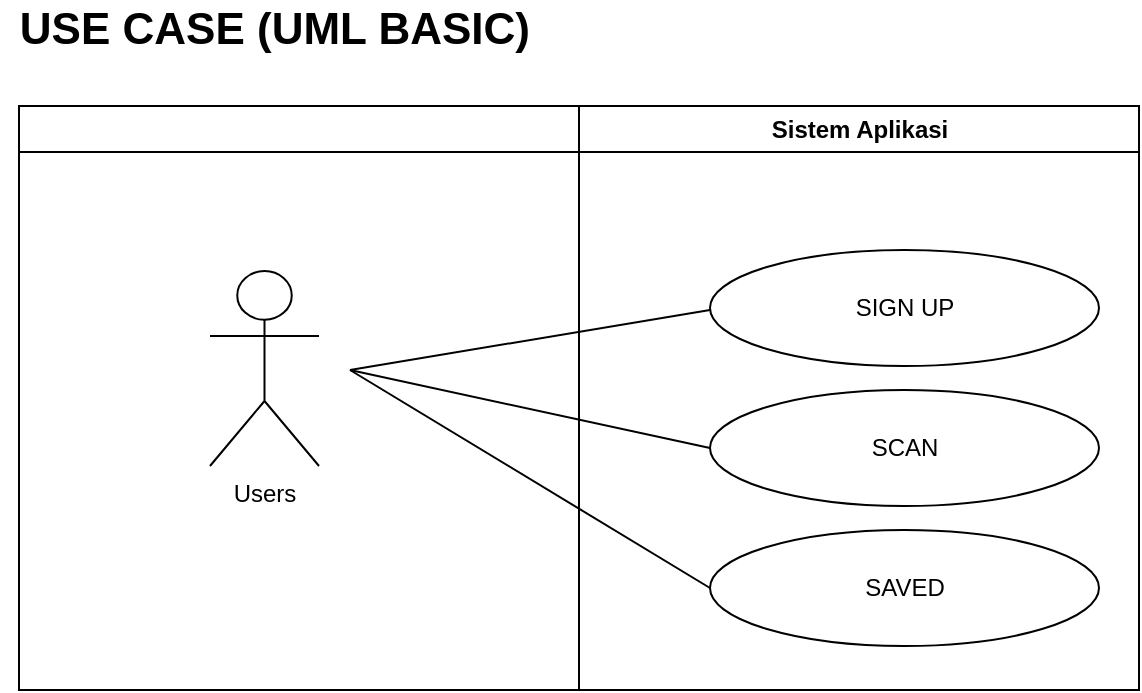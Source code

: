 <mxfile version="18.1.1" type="github" pages="2">
  <diagram name="Page-1" id="e7e014a7-5840-1c2e-5031-d8a46d1fe8dd">
    <mxGraphModel dx="1113" dy="759" grid="1" gridSize="10" guides="1" tooltips="1" connect="1" arrows="1" fold="1" page="1" pageScale="1" pageWidth="1169" pageHeight="826" background="none" math="0" shadow="0">
      <root>
        <mxCell id="0" />
        <mxCell id="1" parent="0" />
        <mxCell id="2" value="" style="swimlane;whiteSpace=wrap" parent="1" vertex="1">
          <mxGeometry x="164.5" y="128" width="280" height="292" as="geometry">
            <mxRectangle x="164.5" y="128" width="50" height="40" as="alternateBounds" />
          </mxGeometry>
        </mxCell>
        <mxCell id="Xzo4fJmhmjysFuAdmDYN-41" value="Users" style="shape=umlActor;verticalLabelPosition=bottom;verticalAlign=top;html=1;" vertex="1" parent="2">
          <mxGeometry x="95.5" y="82.5" width="54.5" height="97.5" as="geometry" />
        </mxCell>
        <mxCell id="Xzo4fJmhmjysFuAdmDYN-46" value="" style="endArrow=none;html=1;rounded=0;" edge="1" parent="2">
          <mxGeometry width="50" height="50" relative="1" as="geometry">
            <mxPoint x="165.5" y="132" as="sourcePoint" />
            <mxPoint x="345.5" y="102" as="targetPoint" />
          </mxGeometry>
        </mxCell>
        <mxCell id="Xzo4fJmhmjysFuAdmDYN-47" value="" style="endArrow=none;html=1;rounded=0;entryX=0;entryY=0.5;entryDx=0;entryDy=0;" edge="1" parent="2" target="Xzo4fJmhmjysFuAdmDYN-48">
          <mxGeometry width="50" height="50" relative="1" as="geometry">
            <mxPoint x="165.5" y="132" as="sourcePoint" />
            <mxPoint x="345.5" y="162" as="targetPoint" />
          </mxGeometry>
        </mxCell>
        <mxCell id="Xzo4fJmhmjysFuAdmDYN-49" value="" style="endArrow=none;html=1;rounded=0;entryX=0;entryY=0.5;entryDx=0;entryDy=0;" edge="1" parent="2" target="Xzo4fJmhmjysFuAdmDYN-50">
          <mxGeometry width="50" height="50" relative="1" as="geometry">
            <mxPoint x="165.5" y="132" as="sourcePoint" />
            <mxPoint x="335.5" y="222" as="targetPoint" />
          </mxGeometry>
        </mxCell>
        <mxCell id="3" value="Sistem Aplikasi" style="swimlane;whiteSpace=wrap" parent="1" vertex="1">
          <mxGeometry x="444.5" y="128" width="280" height="292" as="geometry" />
        </mxCell>
        <mxCell id="Xzo4fJmhmjysFuAdmDYN-45" value="SIGN UP" style="ellipse;whiteSpace=wrap;html=1;" vertex="1" parent="3">
          <mxGeometry x="65.5" y="72" width="194.5" height="58" as="geometry" />
        </mxCell>
        <mxCell id="Xzo4fJmhmjysFuAdmDYN-48" value="SCAN" style="ellipse;whiteSpace=wrap;html=1;" vertex="1" parent="3">
          <mxGeometry x="65.5" y="142" width="194.5" height="58" as="geometry" />
        </mxCell>
        <mxCell id="Xzo4fJmhmjysFuAdmDYN-50" value="SAVED" style="ellipse;whiteSpace=wrap;html=1;" vertex="1" parent="3">
          <mxGeometry x="65.5" y="212" width="194.5" height="58" as="geometry" />
        </mxCell>
        <mxCell id="Xzo4fJmhmjysFuAdmDYN-52" value="USE CASE (UML BASIC)&amp;nbsp;" style="text;html=1;align=center;verticalAlign=middle;resizable=0;points=[];autosize=1;strokeColor=none;fillColor=none;fontStyle=1;fontSize=22;" vertex="1" parent="1">
          <mxGeometry x="155" y="75" width="280" height="30" as="geometry" />
        </mxCell>
      </root>
    </mxGraphModel>
  </diagram>
  <diagram id="IL90Pd959c-xYDQCp_9t" name="Page-2">
    <mxGraphModel dx="946" dy="2983" grid="1" gridSize="10" guides="1" tooltips="1" connect="1" arrows="1" fold="1" page="1" pageScale="1" pageWidth="827" pageHeight="1169" math="0" shadow="0">
      <root>
        <mxCell id="0" />
        <mxCell id="1" parent="0" />
        <mxCell id="5AWMO0e-4byXjFMVWm9E-1" value="&lt;span style=&quot;font-size: 12px;&quot;&gt;START&lt;/span&gt;" style="ellipse;whiteSpace=wrap;html=1;fontSize=22;" vertex="1" parent="1">
          <mxGeometry x="320" y="-2215" width="170" height="55" as="geometry" />
        </mxCell>
        <mxCell id="5AWMO0e-4byXjFMVWm9E-2" value="FLOWCHART&amp;nbsp;" style="text;html=1;align=center;verticalAlign=middle;resizable=0;points=[];autosize=1;strokeColor=none;fillColor=none;fontSize=22;fontStyle=1" vertex="1" parent="1">
          <mxGeometry x="80" y="-2250" width="160" height="30" as="geometry" />
        </mxCell>
        <mxCell id="5AWMO0e-4byXjFMVWm9E-4" value="SIGN UP SCREEN" style="rounded=0;whiteSpace=wrap;html=1;fontSize=12;" vertex="1" parent="1">
          <mxGeometry x="320" y="-2110" width="170" height="20" as="geometry" />
        </mxCell>
        <mxCell id="5AWMO0e-4byXjFMVWm9E-5" value="" style="endArrow=none;html=1;rounded=0;fontSize=12;entryX=0.506;entryY=1.017;entryDx=0;entryDy=0;exitX=0.506;exitY=-0.017;exitDx=0;exitDy=0;exitPerimeter=0;entryPerimeter=0;" edge="1" parent="1" source="5AWMO0e-4byXjFMVWm9E-6" target="5AWMO0e-4byXjFMVWm9E-4">
          <mxGeometry width="50" height="50" relative="1" as="geometry">
            <mxPoint x="407.75" y="-2040" as="sourcePoint" />
            <mxPoint x="407.25" y="-2090" as="targetPoint" />
          </mxGeometry>
        </mxCell>
        <mxCell id="5AWMO0e-4byXjFMVWm9E-6" value="SIGN IN SCREEN" style="rounded=0;whiteSpace=wrap;html=1;fontSize=12;" vertex="1" parent="1">
          <mxGeometry x="320" y="-2040" width="170" height="20" as="geometry" />
        </mxCell>
        <mxCell id="5AWMO0e-4byXjFMVWm9E-8" value="" style="endArrow=none;html=1;rounded=0;fontSize=12;" edge="1" parent="1">
          <mxGeometry width="50" height="50" relative="1" as="geometry">
            <mxPoint x="490" y="-2100.42" as="sourcePoint" />
            <mxPoint x="590" y="-2100" as="targetPoint" />
          </mxGeometry>
        </mxCell>
        <mxCell id="5AWMO0e-4byXjFMVWm9E-9" value="" style="endArrow=none;html=1;rounded=0;fontSize=12;" edge="1" parent="1">
          <mxGeometry width="50" height="50" relative="1" as="geometry">
            <mxPoint x="590" y="-2100" as="sourcePoint" />
            <mxPoint x="590" y="-2029.58" as="targetPoint" />
          </mxGeometry>
        </mxCell>
        <mxCell id="5AWMO0e-4byXjFMVWm9E-10" value="" style="endArrow=none;html=1;rounded=0;fontSize=12;" edge="1" parent="1">
          <mxGeometry width="50" height="50" relative="1" as="geometry">
            <mxPoint x="490" y="-2030.42" as="sourcePoint" />
            <mxPoint x="590" y="-2030" as="targetPoint" />
          </mxGeometry>
        </mxCell>
        <mxCell id="5AWMO0e-4byXjFMVWm9E-11" value="OR" style="text;html=1;align=center;verticalAlign=middle;resizable=0;points=[];autosize=1;strokeColor=none;fillColor=none;fontSize=12;" vertex="1" parent="1">
          <mxGeometry x="589" y="-2077" width="30" height="20" as="geometry" />
        </mxCell>
        <mxCell id="5AWMO0e-4byXjFMVWm9E-13" value="" style="endArrow=none;html=1;rounded=0;fontSize=12;entryX=0.506;entryY=1.017;entryDx=0;entryDy=0;exitX=0.506;exitY=-0.017;exitDx=0;exitDy=0;exitPerimeter=0;entryPerimeter=0;" edge="1" parent="1">
          <mxGeometry width="50" height="50" relative="1" as="geometry">
            <mxPoint x="404.86" y="-2110.68" as="sourcePoint" />
            <mxPoint x="404.86" y="-2160" as="targetPoint" />
          </mxGeometry>
        </mxCell>
        <mxCell id="5AWMO0e-4byXjFMVWm9E-14" value="" style="endArrow=none;html=1;rounded=0;fontSize=12;entryX=0.506;entryY=1.017;entryDx=0;entryDy=0;exitX=0.506;exitY=-0.017;exitDx=0;exitDy=0;exitPerimeter=0;entryPerimeter=0;" edge="1" parent="1">
          <mxGeometry width="50" height="50" relative="1" as="geometry">
            <mxPoint x="405.86" y="-1970.68" as="sourcePoint" />
            <mxPoint x="405.86" y="-2020.0" as="targetPoint" />
          </mxGeometry>
        </mxCell>
        <mxCell id="5AWMO0e-4byXjFMVWm9E-15" value="Select = SCAN" style="rhombus;whiteSpace=wrap;html=1;fontSize=12;" vertex="1" parent="1">
          <mxGeometry x="318" y="-1971" width="175" height="60" as="geometry" />
        </mxCell>
        <mxCell id="5AWMO0e-4byXjFMVWm9E-16" value="" style="endArrow=none;html=1;rounded=0;fontSize=12;" edge="1" parent="1">
          <mxGeometry width="50" height="50" relative="1" as="geometry">
            <mxPoint x="493" y="-1941.24" as="sourcePoint" />
            <mxPoint x="593" y="-1940.82" as="targetPoint" />
          </mxGeometry>
        </mxCell>
        <mxCell id="5AWMO0e-4byXjFMVWm9E-17" value="F" style="text;html=1;align=center;verticalAlign=middle;resizable=0;points=[];autosize=1;strokeColor=none;fillColor=none;fontSize=12;" vertex="1" parent="1">
          <mxGeometry x="530" y="-1960" width="20" height="20" as="geometry" />
        </mxCell>
        <mxCell id="5AWMO0e-4byXjFMVWm9E-19" value="T" style="text;html=1;align=center;verticalAlign=middle;resizable=0;points=[];autosize=1;strokeColor=none;fillColor=none;fontSize=12;" vertex="1" parent="1">
          <mxGeometry x="386" y="-1891" width="20" height="20" as="geometry" />
        </mxCell>
        <mxCell id="5AWMO0e-4byXjFMVWm9E-20" value="" style="endArrow=none;html=1;rounded=0;fontSize=12;entryX=0.506;entryY=1.017;entryDx=0;entryDy=0;exitX=0.506;exitY=-0.017;exitDx=0;exitDy=0;exitPerimeter=0;entryPerimeter=0;" edge="1" parent="1">
          <mxGeometry width="50" height="50" relative="1" as="geometry">
            <mxPoint x="405.16" y="-1861.68" as="sourcePoint" />
            <mxPoint x="405.16" y="-1911.0" as="targetPoint" />
          </mxGeometry>
        </mxCell>
        <mxCell id="5AWMO0e-4byXjFMVWm9E-21" value="Screen Result Scan" style="shape=parallelogram;perimeter=parallelogramPerimeter;whiteSpace=wrap;html=1;fixedSize=1;fontSize=12;" vertex="1" parent="1">
          <mxGeometry x="320" y="-1860" width="170" height="40" as="geometry" />
        </mxCell>
        <mxCell id="5AWMO0e-4byXjFMVWm9E-22" value="Select = Saved" style="rhombus;whiteSpace=wrap;html=1;fontSize=12;" vertex="1" parent="1">
          <mxGeometry x="589" y="-1971" width="175" height="60" as="geometry" />
        </mxCell>
      </root>
    </mxGraphModel>
  </diagram>
</mxfile>
